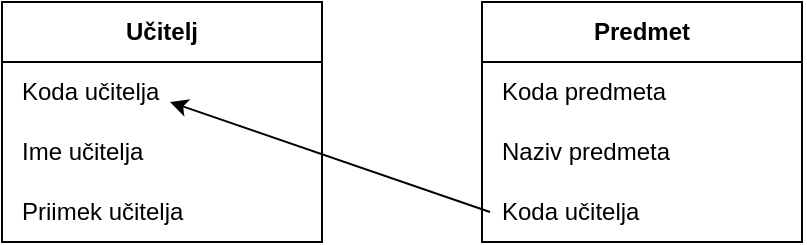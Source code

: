 <mxfile version="20.0.1" type="device"><diagram id="ZQsF51BJqEZL9vFAxALx" name="tuji ključ"><mxGraphModel dx="1038" dy="489" grid="1" gridSize="10" guides="1" tooltips="1" connect="1" arrows="1" fold="1" page="1" pageScale="1" pageWidth="827" pageHeight="1169" math="0" shadow="0"><root><mxCell id="0"/><mxCell id="1" parent="0"/><mxCell id="l3te0_vmQnF9EBL1eqvr-27" value="" style="group" vertex="1" connectable="0" parent="1"><mxGeometry x="40" y="40" width="400" height="120" as="geometry"/></mxCell><mxCell id="l3te0_vmQnF9EBL1eqvr-18" value="" style="group" vertex="1" connectable="0" parent="l3te0_vmQnF9EBL1eqvr-27"><mxGeometry x="240" width="160" height="120" as="geometry"/></mxCell><mxCell id="l3te0_vmQnF9EBL1eqvr-19" value="" style="rounded=0;whiteSpace=wrap;html=1;" vertex="1" parent="l3te0_vmQnF9EBL1eqvr-18"><mxGeometry width="160" height="120" as="geometry"/></mxCell><mxCell id="l3te0_vmQnF9EBL1eqvr-20" value="Predmet" style="text;html=1;strokeColor=none;fillColor=none;align=center;verticalAlign=middle;whiteSpace=wrap;rounded=0;fontStyle=1" vertex="1" parent="l3te0_vmQnF9EBL1eqvr-18"><mxGeometry width="160" height="30" as="geometry"/></mxCell><mxCell id="l3te0_vmQnF9EBL1eqvr-21" value="Koda predmeta" style="text;html=1;strokeColor=none;fillColor=none;align=left;verticalAlign=middle;whiteSpace=wrap;rounded=0;spacingLeft=8;" vertex="1" parent="l3te0_vmQnF9EBL1eqvr-18"><mxGeometry y="30" width="160" height="30" as="geometry"/></mxCell><mxCell id="l3te0_vmQnF9EBL1eqvr-22" value="Naziv predmeta" style="text;html=1;strokeColor=none;fillColor=none;align=left;verticalAlign=middle;whiteSpace=wrap;rounded=0;spacingLeft=8;" vertex="1" parent="l3te0_vmQnF9EBL1eqvr-18"><mxGeometry y="60" width="160" height="30" as="geometry"/></mxCell><mxCell id="l3te0_vmQnF9EBL1eqvr-23" value="Koda učitelja" style="text;html=1;strokeColor=none;fillColor=none;align=left;verticalAlign=middle;whiteSpace=wrap;rounded=0;spacingLeft=8;" vertex="1" parent="l3te0_vmQnF9EBL1eqvr-18"><mxGeometry y="90" width="160" height="30" as="geometry"/></mxCell><mxCell id="l3te0_vmQnF9EBL1eqvr-24" value="" style="endArrow=none;html=1;rounded=0;exitX=0;exitY=0;exitDx=0;exitDy=0;entryX=1;entryY=0;entryDx=0;entryDy=0;" edge="1" parent="l3te0_vmQnF9EBL1eqvr-18" source="l3te0_vmQnF9EBL1eqvr-21" target="l3te0_vmQnF9EBL1eqvr-21"><mxGeometry width="50" height="50" relative="1" as="geometry"><mxPoint x="120" y="-40" as="sourcePoint"/><mxPoint x="170" y="-90" as="targetPoint"/></mxGeometry></mxCell><mxCell id="l3te0_vmQnF9EBL1eqvr-26" value="" style="group" vertex="1" connectable="0" parent="l3te0_vmQnF9EBL1eqvr-27"><mxGeometry width="160" height="120" as="geometry"/></mxCell><mxCell id="l3te0_vmQnF9EBL1eqvr-17" value="" style="group" vertex="1" connectable="0" parent="l3te0_vmQnF9EBL1eqvr-26"><mxGeometry width="160" height="120" as="geometry"/></mxCell><mxCell id="l3te0_vmQnF9EBL1eqvr-12" value="" style="rounded=0;whiteSpace=wrap;html=1;" vertex="1" parent="l3te0_vmQnF9EBL1eqvr-17"><mxGeometry width="160" height="120" as="geometry"/></mxCell><mxCell id="l3te0_vmQnF9EBL1eqvr-13" value="Učitelj" style="text;html=1;strokeColor=none;fillColor=none;align=center;verticalAlign=middle;whiteSpace=wrap;rounded=0;fontStyle=1" vertex="1" parent="l3te0_vmQnF9EBL1eqvr-17"><mxGeometry width="160" height="30" as="geometry"/></mxCell><mxCell id="l3te0_vmQnF9EBL1eqvr-14" value="Koda učitelja" style="text;html=1;strokeColor=none;fillColor=none;align=left;verticalAlign=middle;whiteSpace=wrap;rounded=0;spacingLeft=8;" vertex="1" parent="l3te0_vmQnF9EBL1eqvr-17"><mxGeometry y="30" width="160" height="30" as="geometry"/></mxCell><mxCell id="l3te0_vmQnF9EBL1eqvr-15" value="Ime učitelja" style="text;html=1;strokeColor=none;fillColor=none;align=left;verticalAlign=middle;whiteSpace=wrap;rounded=0;spacingLeft=8;" vertex="1" parent="l3te0_vmQnF9EBL1eqvr-17"><mxGeometry y="60" width="160" height="30" as="geometry"/></mxCell><mxCell id="l3te0_vmQnF9EBL1eqvr-16" value="Priimek učitelja" style="text;html=1;strokeColor=none;fillColor=none;align=left;verticalAlign=middle;whiteSpace=wrap;rounded=0;spacingLeft=8;" vertex="1" parent="l3te0_vmQnF9EBL1eqvr-17"><mxGeometry y="90" width="160" height="30" as="geometry"/></mxCell><mxCell id="l3te0_vmQnF9EBL1eqvr-25" value="" style="endArrow=none;html=1;rounded=0;exitX=0;exitY=0;exitDx=0;exitDy=0;entryX=1;entryY=0;entryDx=0;entryDy=0;" edge="1" parent="l3te0_vmQnF9EBL1eqvr-26"><mxGeometry width="50" height="50" relative="1" as="geometry"><mxPoint y="30" as="sourcePoint"/><mxPoint x="160" y="30" as="targetPoint"/></mxGeometry></mxCell><mxCell id="c507CK-P-Qi2Btz04prq-28" value="" style="endArrow=classic;html=1;rounded=0;exitX=0;exitY=0.5;exitDx=0;exitDy=0;" parent="l3te0_vmQnF9EBL1eqvr-27" edge="1"><mxGeometry width="50" height="50" relative="1" as="geometry"><mxPoint x="244" y="105" as="sourcePoint"/><mxPoint x="84" y="50" as="targetPoint"/></mxGeometry></mxCell></root></mxGraphModel></diagram></mxfile>